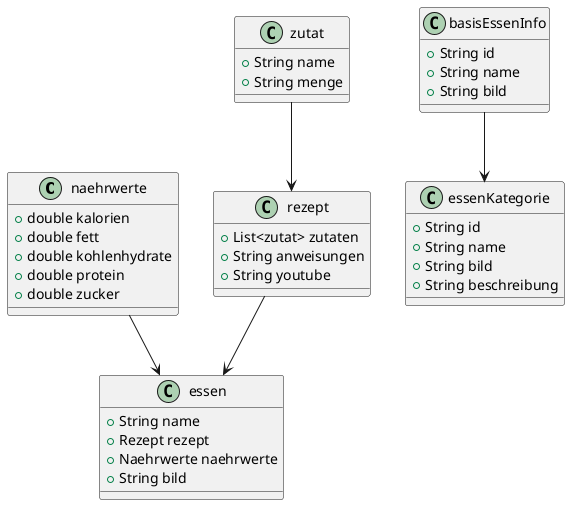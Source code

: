 @startuml Value Objects
class naehrwerte {
    + double kalorien
    + double fett
    + double kohlenhydrate
    + double protein
    + double zucker
}

class zutat {
    + String name
    + String menge
}

class rezept {
    + List<zutat> zutaten
    + String anweisungen
    + String youtube
}

class basisEssenInfo {
    + String id
    + String name
    + String bild
}

class essenKategorie {
    + String id
    + String name
    + String bild
    + String beschreibung
}

class essen {
    + String name
    + Rezept rezept
    + Naehrwerte naehrwerte
    + String bild
}

naehrwerte --> essen
zutat --> rezept
rezept --> essen
basisEssenInfo --> essenKategorie
@enduml
